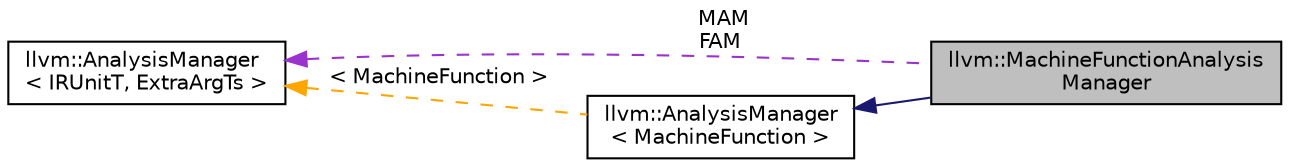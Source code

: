 digraph "llvm::MachineFunctionAnalysisManager"
{
 // LATEX_PDF_SIZE
  bgcolor="transparent";
  edge [fontname="Helvetica",fontsize="10",labelfontname="Helvetica",labelfontsize="10"];
  node [fontname="Helvetica",fontsize="10",shape=record];
  rankdir="LR";
  Node1 [label="llvm::MachineFunctionAnalysis\lManager",height=0.2,width=0.4,color="black", fillcolor="grey75", style="filled", fontcolor="black",tooltip="An AnalysisManager<MachineFunction> that also exposes IR analysis results."];
  Node2 -> Node1 [dir="back",color="midnightblue",fontsize="10",style="solid",fontname="Helvetica"];
  Node2 [label="llvm::AnalysisManager\l\< MachineFunction \>",height=0.2,width=0.4,color="black",URL="$classllvm_1_1AnalysisManager.html",tooltip=" "];
  Node3 -> Node2 [dir="back",color="orange",fontsize="10",style="dashed",label=" \< MachineFunction \>" ,fontname="Helvetica"];
  Node3 [label="llvm::AnalysisManager\l\< IRUnitT, ExtraArgTs \>",height=0.2,width=0.4,color="black",URL="$classllvm_1_1AnalysisManager.html",tooltip="A container for analyses that lazily runs them and caches their results."];
  Node3 -> Node1 [dir="back",color="darkorchid3",fontsize="10",style="dashed",label=" MAM\nFAM" ,fontname="Helvetica"];
}
